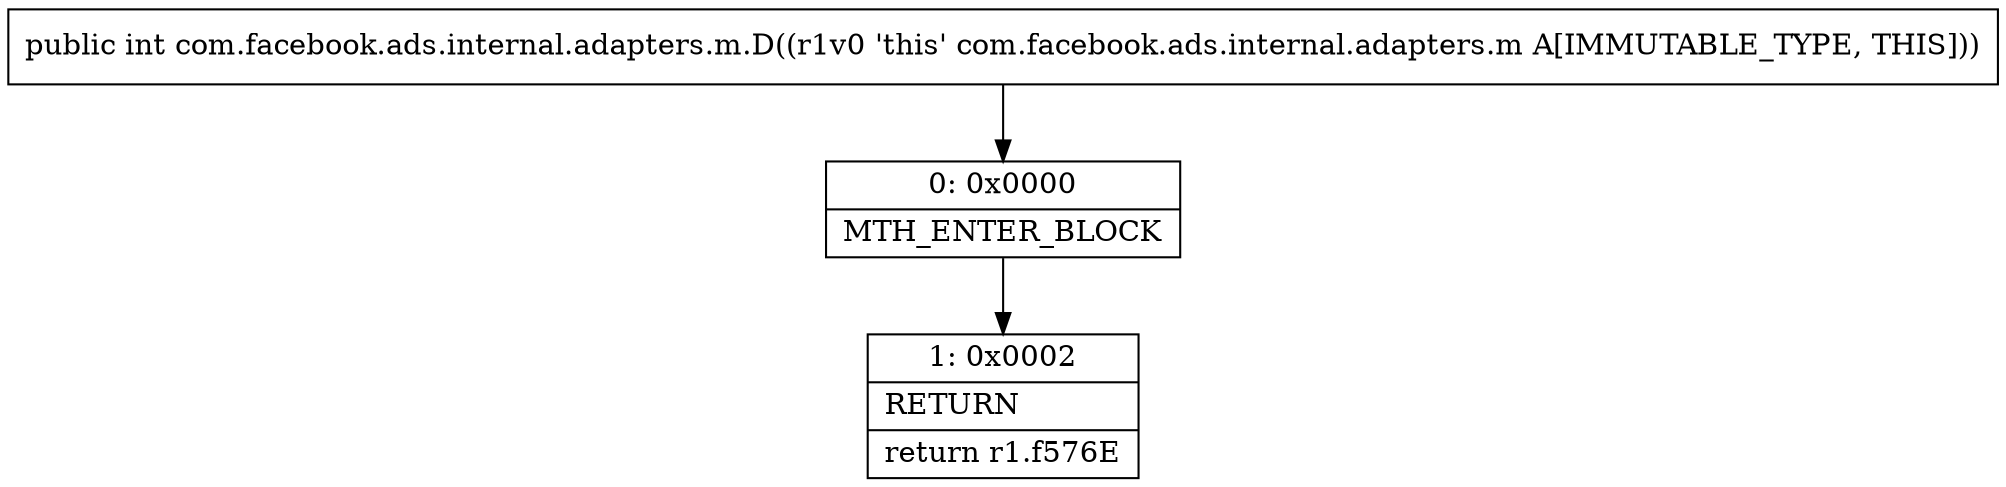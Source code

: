 digraph "CFG forcom.facebook.ads.internal.adapters.m.D()I" {
Node_0 [shape=record,label="{0\:\ 0x0000|MTH_ENTER_BLOCK\l}"];
Node_1 [shape=record,label="{1\:\ 0x0002|RETURN\l|return r1.f576E\l}"];
MethodNode[shape=record,label="{public int com.facebook.ads.internal.adapters.m.D((r1v0 'this' com.facebook.ads.internal.adapters.m A[IMMUTABLE_TYPE, THIS])) }"];
MethodNode -> Node_0;
Node_0 -> Node_1;
}


